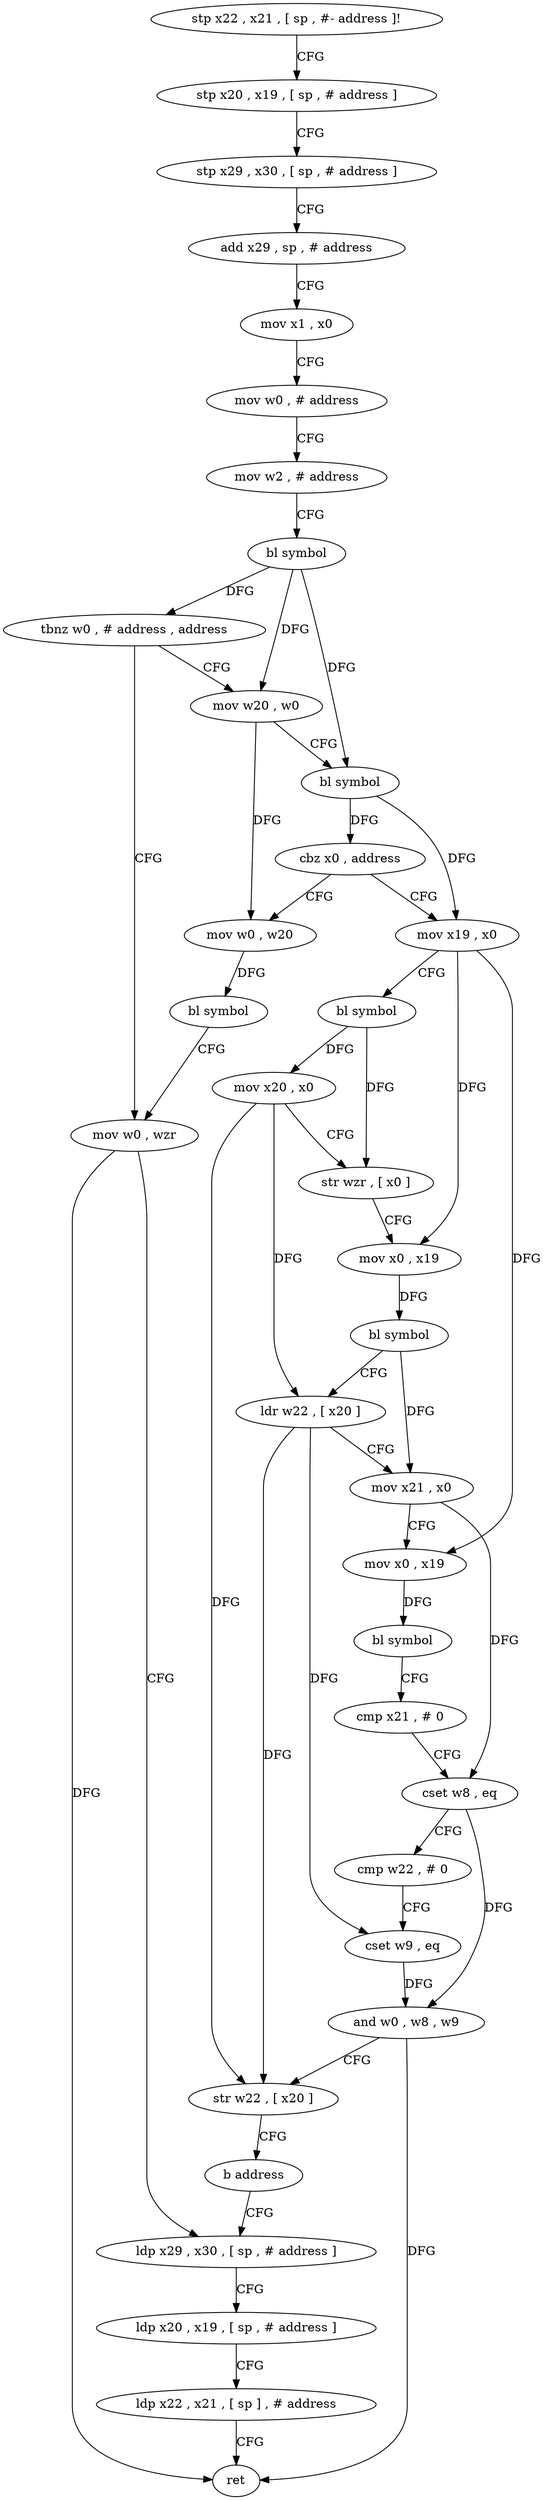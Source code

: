 digraph "func" {
"4202108" [label = "stp x22 , x21 , [ sp , #- address ]!" ]
"4202112" [label = "stp x20 , x19 , [ sp , # address ]" ]
"4202116" [label = "stp x29 , x30 , [ sp , # address ]" ]
"4202120" [label = "add x29 , sp , # address" ]
"4202124" [label = "mov x1 , x0" ]
"4202128" [label = "mov w0 , # address" ]
"4202132" [label = "mov w2 , # address" ]
"4202136" [label = "bl symbol" ]
"4202140" [label = "tbnz w0 , # address , address" ]
"4202232" [label = "mov w0 , wzr" ]
"4202144" [label = "mov w20 , w0" ]
"4202236" [label = "ldp x29 , x30 , [ sp , # address ]" ]
"4202148" [label = "bl symbol" ]
"4202152" [label = "cbz x0 , address" ]
"4202224" [label = "mov w0 , w20" ]
"4202156" [label = "mov x19 , x0" ]
"4202228" [label = "bl symbol" ]
"4202160" [label = "bl symbol" ]
"4202164" [label = "mov x20 , x0" ]
"4202168" [label = "str wzr , [ x0 ]" ]
"4202172" [label = "mov x0 , x19" ]
"4202176" [label = "bl symbol" ]
"4202180" [label = "ldr w22 , [ x20 ]" ]
"4202184" [label = "mov x21 , x0" ]
"4202188" [label = "mov x0 , x19" ]
"4202192" [label = "bl symbol" ]
"4202196" [label = "cmp x21 , # 0" ]
"4202200" [label = "cset w8 , eq" ]
"4202204" [label = "cmp w22 , # 0" ]
"4202208" [label = "cset w9 , eq" ]
"4202212" [label = "and w0 , w8 , w9" ]
"4202216" [label = "str w22 , [ x20 ]" ]
"4202220" [label = "b address" ]
"4202240" [label = "ldp x20 , x19 , [ sp , # address ]" ]
"4202244" [label = "ldp x22 , x21 , [ sp ] , # address" ]
"4202248" [label = "ret" ]
"4202108" -> "4202112" [ label = "CFG" ]
"4202112" -> "4202116" [ label = "CFG" ]
"4202116" -> "4202120" [ label = "CFG" ]
"4202120" -> "4202124" [ label = "CFG" ]
"4202124" -> "4202128" [ label = "CFG" ]
"4202128" -> "4202132" [ label = "CFG" ]
"4202132" -> "4202136" [ label = "CFG" ]
"4202136" -> "4202140" [ label = "DFG" ]
"4202136" -> "4202144" [ label = "DFG" ]
"4202136" -> "4202148" [ label = "DFG" ]
"4202140" -> "4202232" [ label = "CFG" ]
"4202140" -> "4202144" [ label = "CFG" ]
"4202232" -> "4202236" [ label = "CFG" ]
"4202232" -> "4202248" [ label = "DFG" ]
"4202144" -> "4202148" [ label = "CFG" ]
"4202144" -> "4202224" [ label = "DFG" ]
"4202236" -> "4202240" [ label = "CFG" ]
"4202148" -> "4202152" [ label = "DFG" ]
"4202148" -> "4202156" [ label = "DFG" ]
"4202152" -> "4202224" [ label = "CFG" ]
"4202152" -> "4202156" [ label = "CFG" ]
"4202224" -> "4202228" [ label = "DFG" ]
"4202156" -> "4202160" [ label = "CFG" ]
"4202156" -> "4202172" [ label = "DFG" ]
"4202156" -> "4202188" [ label = "DFG" ]
"4202228" -> "4202232" [ label = "CFG" ]
"4202160" -> "4202164" [ label = "DFG" ]
"4202160" -> "4202168" [ label = "DFG" ]
"4202164" -> "4202168" [ label = "CFG" ]
"4202164" -> "4202180" [ label = "DFG" ]
"4202164" -> "4202216" [ label = "DFG" ]
"4202168" -> "4202172" [ label = "CFG" ]
"4202172" -> "4202176" [ label = "DFG" ]
"4202176" -> "4202180" [ label = "CFG" ]
"4202176" -> "4202184" [ label = "DFG" ]
"4202180" -> "4202184" [ label = "CFG" ]
"4202180" -> "4202208" [ label = "DFG" ]
"4202180" -> "4202216" [ label = "DFG" ]
"4202184" -> "4202188" [ label = "CFG" ]
"4202184" -> "4202200" [ label = "DFG" ]
"4202188" -> "4202192" [ label = "DFG" ]
"4202192" -> "4202196" [ label = "CFG" ]
"4202196" -> "4202200" [ label = "CFG" ]
"4202200" -> "4202204" [ label = "CFG" ]
"4202200" -> "4202212" [ label = "DFG" ]
"4202204" -> "4202208" [ label = "CFG" ]
"4202208" -> "4202212" [ label = "DFG" ]
"4202212" -> "4202216" [ label = "CFG" ]
"4202212" -> "4202248" [ label = "DFG" ]
"4202216" -> "4202220" [ label = "CFG" ]
"4202220" -> "4202236" [ label = "CFG" ]
"4202240" -> "4202244" [ label = "CFG" ]
"4202244" -> "4202248" [ label = "CFG" ]
}
